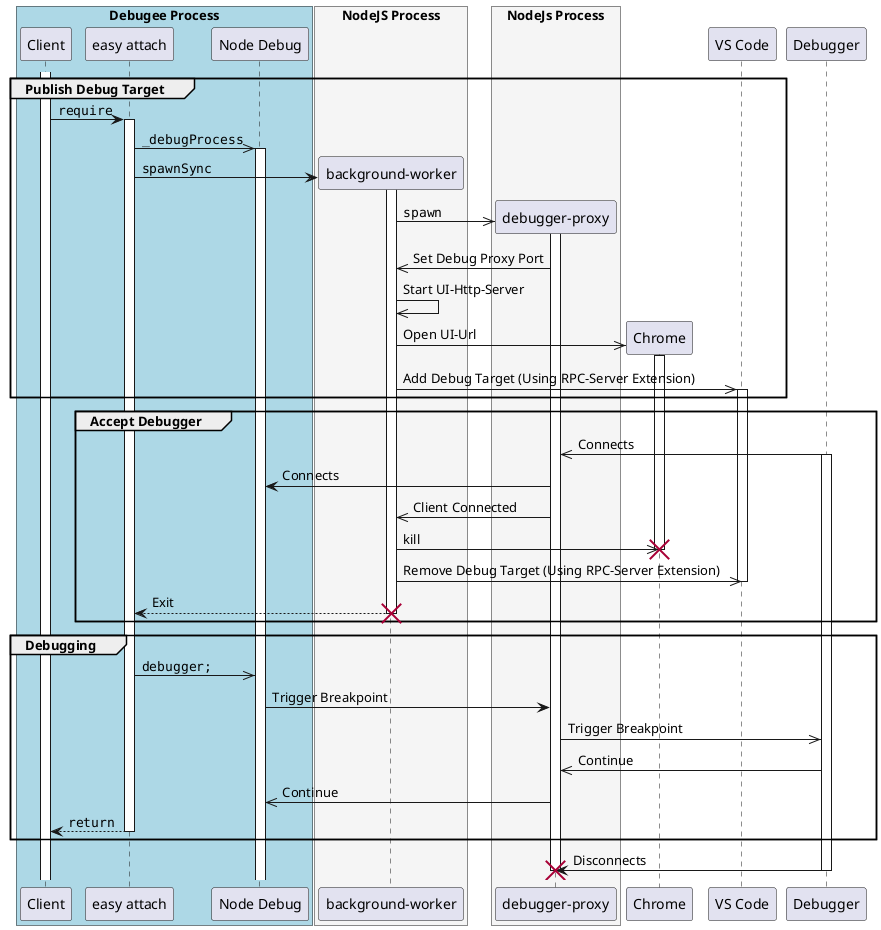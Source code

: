 @startuml Main

box "Debugee Process" #LightBlue
	participant client as "Client"
	participant lib as "easy attach"
    participant node as "Node Debug"
end box

box "NodeJS Process" #WhiteSmoke
    participant worker as "background-worker"
end box

box "NodeJs Process" #WhiteSmoke
    participant dbgProxy as "debugger-proxy"
end box

participant chrome as "Chrome"
participant vsCode as "VS Code"
participant debugger as "Debugger"

activate client

group Publish Debug Target
    client -> lib: ""require""
    activate lib
    lib ->> node: ""_debugProcess""
    activate node
    create worker
    lib -> worker: ""spawnSync""
    activate worker

    create dbgProxy
    worker ->> dbgProxy: ""spawn""
    activate dbgProxy
    dbgProxy ->> worker: Set Debug Proxy Port

    worker ->> worker: Start UI-Http-Server
    create chrome
    worker ->> chrome: Open UI-Url
    activate chrome
    worker ->> vsCode: Add Debug Target (Using RPC-Server Extension)
    activate vsCode
end

group Accept Debugger
    debugger ->> dbgProxy: Connects
    activate debugger
    dbgProxy -> node: Connects 
    dbgProxy ->> worker: Client Connected

    worker ->> chrome: kill
    destroy chrome
    
    worker ->> vsCode: Remove Debug Target (Using RPC-Server Extension)
    deactivate vsCode

    worker --> lib: Exit
    destroy worker
end
group Debugging
    lib ->> node: ""debugger;""
    node -> dbgProxy: Trigger Breakpoint
    dbgProxy ->> debugger: Trigger Breakpoint
    debugger ->> dbgProxy: Continue
    dbgProxy ->> node: Continue
    lib --> client: ""return""
    deactivate lib
end

    debugger -> dbgProxy: Disconnects
    deactivate debugger
    destroy dbgProxy
@enduml